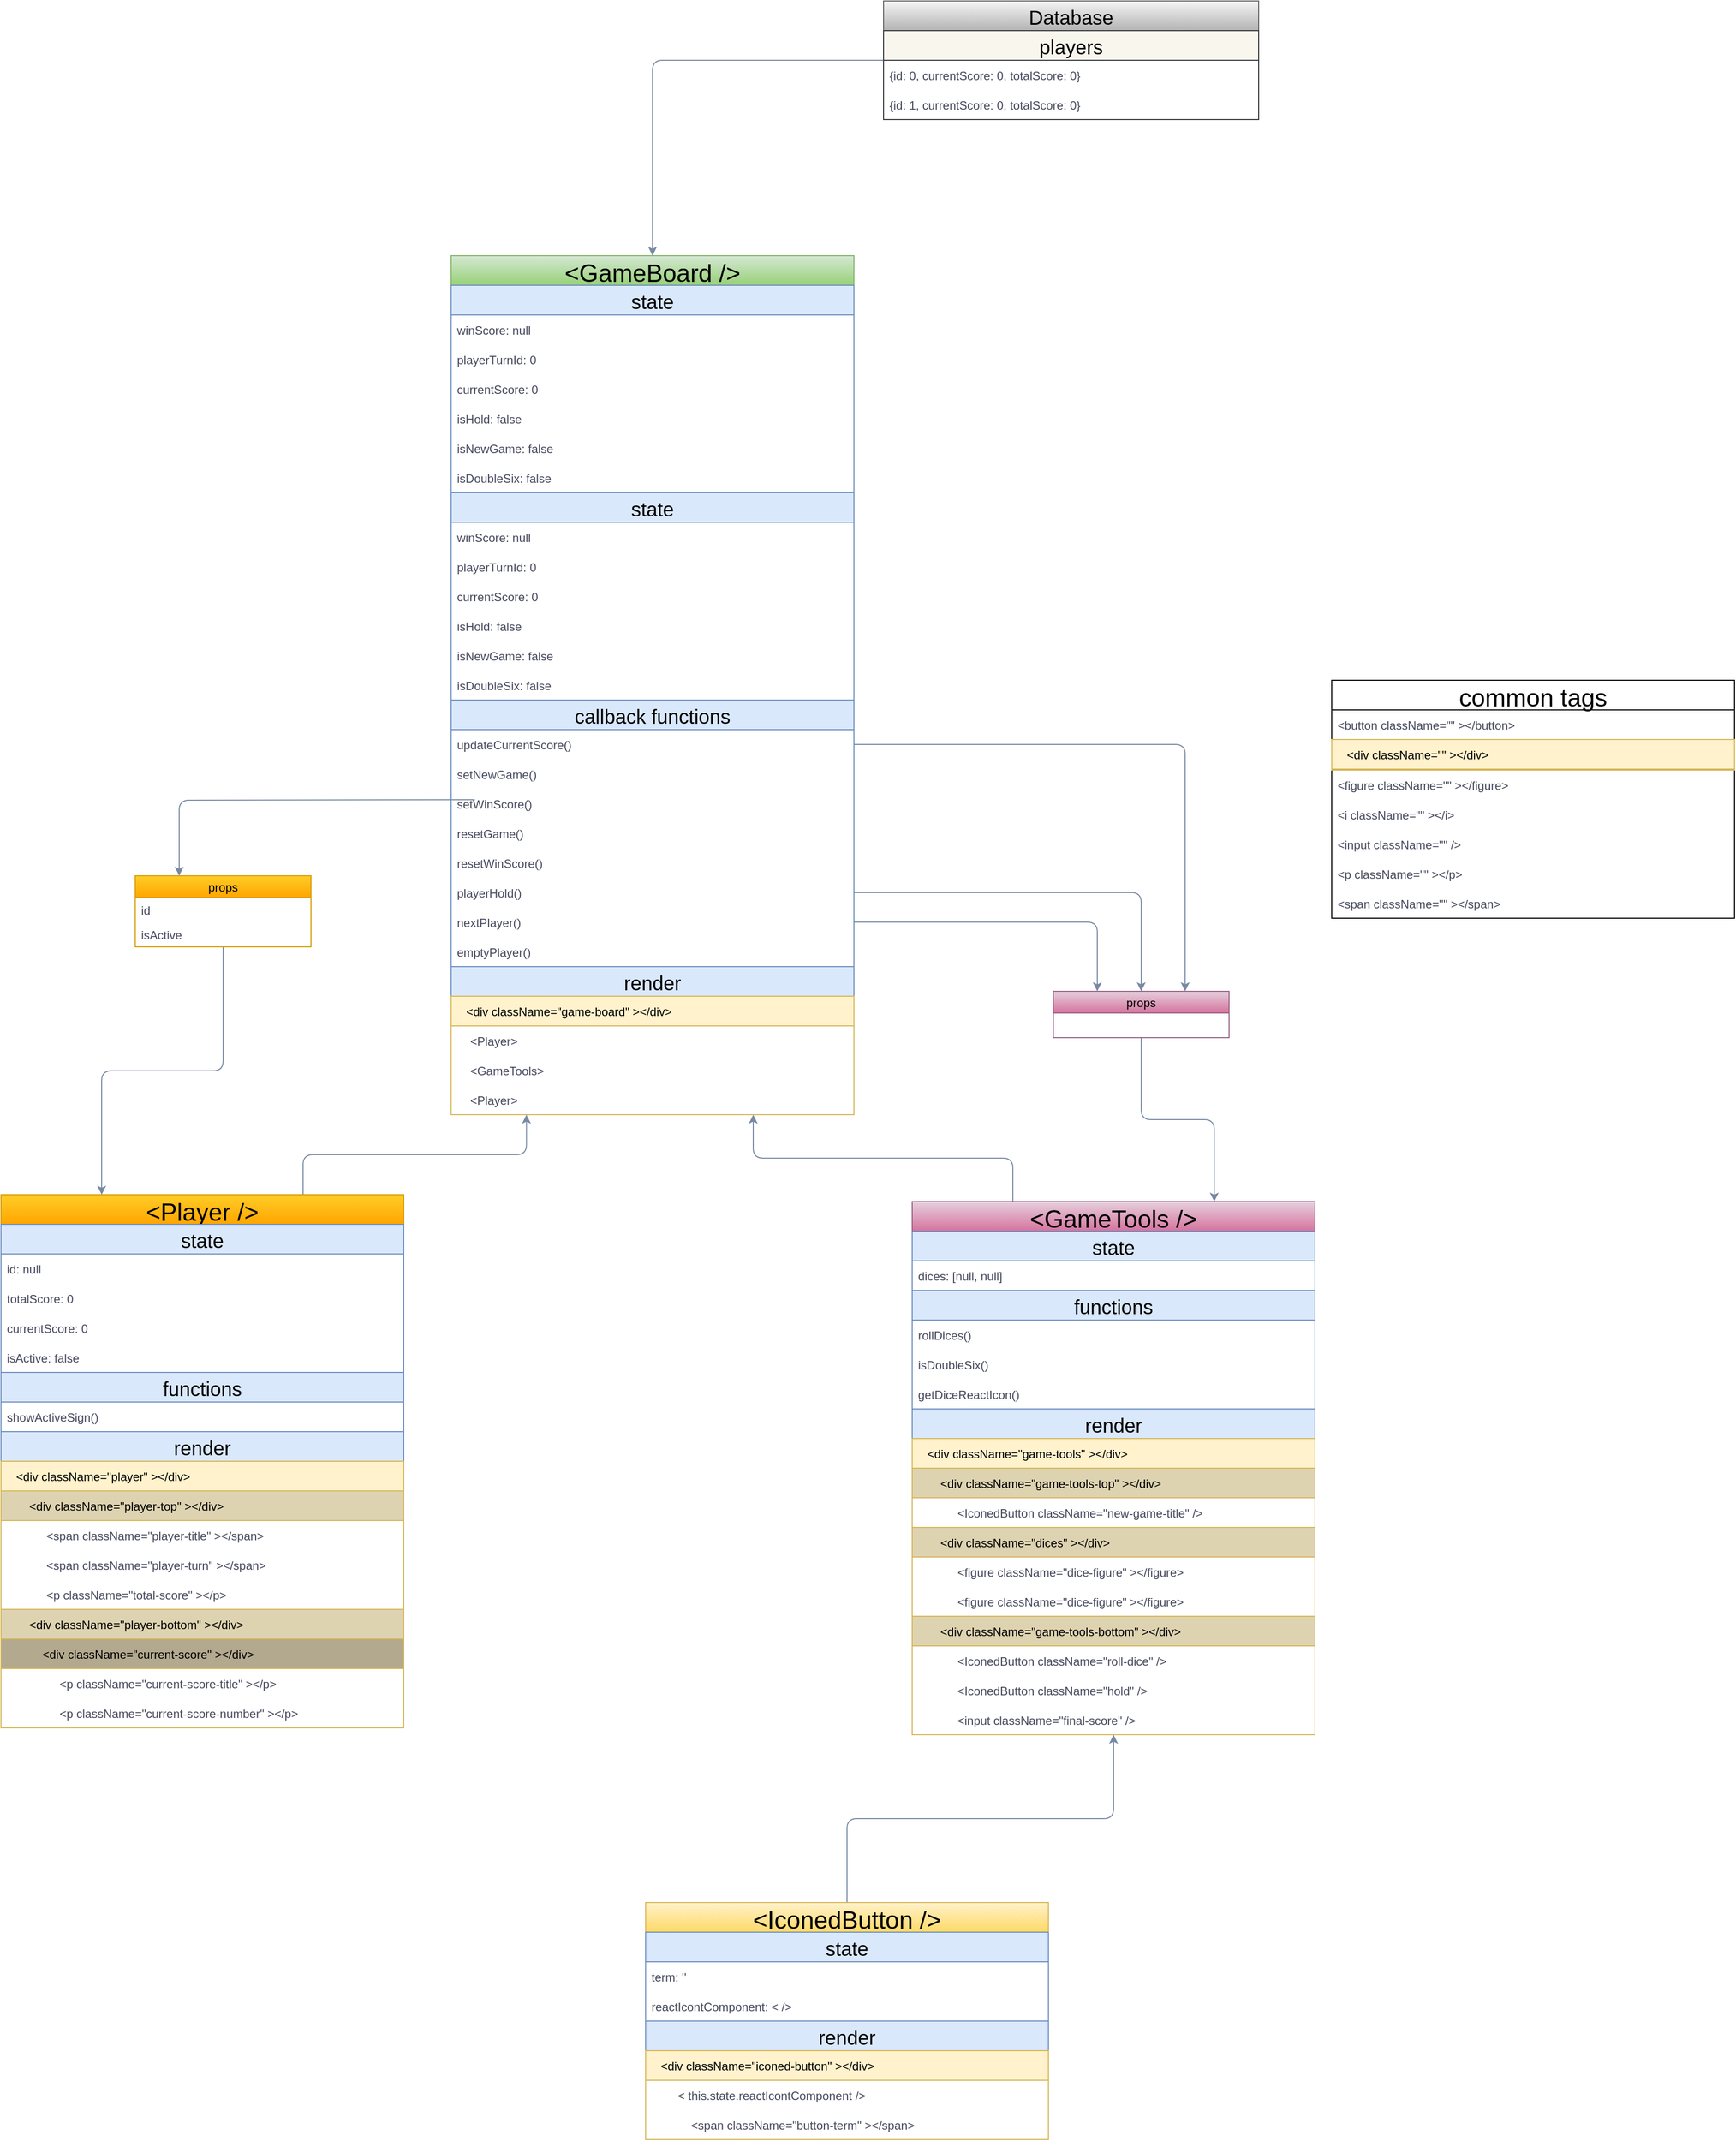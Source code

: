 <mxfile version="16.0.0" type="github">
  <diagram id="LLFjFS0imtfJhxgkr9Xb" name="Page-1">
    <mxGraphModel dx="6355" dy="4673" grid="0" gridSize="10" guides="1" tooltips="1" connect="1" arrows="1" fold="1" page="0" pageScale="1" pageWidth="850" pageHeight="1100" math="0" shadow="0">
      <root>
        <mxCell id="0" />
        <mxCell id="1" parent="0" />
        <mxCell id="cvQm_BtGMacaFVqX-ueh-114" style="edgeStyle=elbowEdgeStyle;rounded=1;sketch=0;orthogonalLoop=1;jettySize=auto;elbow=vertical;html=1;shadow=0;fontSize=12;fontColor=#46495D;strokeColor=#788AA3;exitX=0.25;exitY=0;exitDx=0;exitDy=0;entryX=0.75;entryY=1;entryDx=0;entryDy=0;" parent="1" source="cvQm_BtGMacaFVqX-ueh-360" target="cvQm_BtGMacaFVqX-ueh-310" edge="1">
          <mxGeometry relative="1" as="geometry">
            <mxPoint x="-581.5" y="-734.0" as="sourcePoint" />
            <mxPoint x="-733.5" y="-887" as="targetPoint" />
          </mxGeometry>
        </mxCell>
        <mxCell id="cvQm_BtGMacaFVqX-ueh-125" style="edgeStyle=orthogonalEdgeStyle;rounded=1;sketch=0;orthogonalLoop=1;jettySize=auto;html=1;entryX=0.75;entryY=0;entryDx=0;entryDy=0;shadow=0;fontSize=12;fontColor=#46495D;elbow=vertical;strokeColor=#788AA3;exitX=0.5;exitY=1;exitDx=0;exitDy=0;" parent="1" source="cvQm_BtGMacaFVqX-ueh-249" target="cvQm_BtGMacaFVqX-ueh-360" edge="1">
          <mxGeometry relative="1" as="geometry">
            <mxPoint x="-408.478" y="-835.0" as="sourcePoint" />
            <mxPoint x="-280.5" y="-734.0" as="targetPoint" />
          </mxGeometry>
        </mxCell>
        <mxCell id="cvQm_BtGMacaFVqX-ueh-249" value="props" style="swimlane;fontStyle=0;childLayout=stackLayout;horizontal=1;startSize=22;horizontalStack=0;resizeParent=1;resizeParentMax=0;resizeLast=0;collapsible=1;marginBottom=0;rounded=0;shadow=0;glass=0;sketch=0;strokeColor=#996185;fillColor=#e6d0de;direction=east;gradientColor=#d5739d;" parent="1" vertex="1">
          <mxGeometry x="-510" y="-825" width="178" height="47" as="geometry">
            <mxRectangle x="-370" y="-1080" width="46" height="22" as="alternateBounds" />
          </mxGeometry>
        </mxCell>
        <mxCell id="cvQm_BtGMacaFVqX-ueh-398" style="edgeStyle=orthogonalEdgeStyle;curved=0;rounded=1;sketch=0;orthogonalLoop=1;jettySize=auto;html=1;entryX=0.25;entryY=0;entryDx=0;entryDy=0;fontSize=25;fontColor=#46495D;strokeColor=#788AA3;fillColor=#B2C9AB;" parent="1" source="cvQm_BtGMacaFVqX-ueh-261" target="cvQm_BtGMacaFVqX-ueh-323" edge="1">
          <mxGeometry relative="1" as="geometry" />
        </mxCell>
        <mxCell id="cvQm_BtGMacaFVqX-ueh-261" value="props" style="swimlane;fontStyle=0;childLayout=stackLayout;horizontal=1;startSize=22;horizontalStack=0;resizeParent=1;resizeParentMax=0;resizeLast=0;collapsible=1;marginBottom=0;rounded=0;shadow=0;glass=0;sketch=0;strokeColor=#d79b00;fillColor=#ffcd28;direction=east;gradientColor=#ffa500;" parent="1" vertex="1">
          <mxGeometry x="-1440" y="-942" width="178" height="72" as="geometry">
            <mxRectangle x="-370" y="-1080" width="46" height="22" as="alternateBounds" />
          </mxGeometry>
        </mxCell>
        <mxCell id="cvQm_BtGMacaFVqX-ueh-264" value="id" style="text;strokeColor=none;fillColor=none;align=left;verticalAlign=middle;spacingLeft=4;spacingRight=4;overflow=hidden;points=[[0,0.5],[1,0.5]];portConstraint=eastwest;rotatable=0;rounded=0;shadow=1;glass=1;sketch=1;fontColor=#46495D;" parent="cvQm_BtGMacaFVqX-ueh-261" vertex="1">
          <mxGeometry y="22" width="178" height="25" as="geometry" />
        </mxCell>
        <mxCell id="cvQm_BtGMacaFVqX-ueh-440" value="isActive" style="text;strokeColor=none;fillColor=none;align=left;verticalAlign=middle;spacingLeft=4;spacingRight=4;overflow=hidden;points=[[0,0.5],[1,0.5]];portConstraint=eastwest;rotatable=0;rounded=0;shadow=1;glass=1;sketch=1;fontColor=#46495D;" parent="cvQm_BtGMacaFVqX-ueh-261" vertex="1">
          <mxGeometry y="47" width="178" height="25" as="geometry" />
        </mxCell>
        <mxCell id="cvQm_BtGMacaFVqX-ueh-300" value="&lt;GameBoard /&gt;" style="swimlane;fontStyle=0;childLayout=stackLayout;horizontal=1;startSize=30;horizontalStack=0;resizeParent=1;resizeParentMax=0;resizeLast=0;collapsible=1;marginBottom=0;rounded=0;shadow=0;glass=0;sketch=0;strokeColor=#82b366;fillColor=#d5e8d4;fontSize=25;gradientColor=#97d077;" parent="1" vertex="1">
          <mxGeometry x="-1120" y="-1570" width="408" height="870" as="geometry">
            <mxRectangle x="-1085" y="-1375" width="286" height="30" as="alternateBounds" />
          </mxGeometry>
        </mxCell>
        <mxCell id="cvQm_BtGMacaFVqX-ueh-285" value="state" style="swimlane;fontStyle=0;childLayout=stackLayout;horizontal=1;startSize=30;horizontalStack=0;resizeParent=1;resizeParentMax=0;resizeLast=0;collapsible=1;marginBottom=0;rounded=0;shadow=0;glass=0;sketch=0;strokeColor=#6c8ebf;fillColor=#dae8fc;fontSize=20;" parent="cvQm_BtGMacaFVqX-ueh-300" vertex="1">
          <mxGeometry y="30" width="408" height="210" as="geometry">
            <mxRectangle y="30" width="408" height="30" as="alternateBounds" />
          </mxGeometry>
        </mxCell>
        <mxCell id="cvQm_BtGMacaFVqX-ueh-286" value="winScore: null" style="text;strokeColor=none;fillColor=none;align=left;verticalAlign=middle;spacingLeft=4;spacingRight=4;overflow=hidden;points=[[0,0.5],[1,0.5]];portConstraint=eastwest;rotatable=0;rounded=0;shadow=0;glass=0;sketch=0;fontColor=#46495D;" parent="cvQm_BtGMacaFVqX-ueh-285" vertex="1">
          <mxGeometry y="30" width="408" height="30" as="geometry" />
        </mxCell>
        <mxCell id="cvQm_BtGMacaFVqX-ueh-289" value="playerTurnId: 0" style="text;strokeColor=none;fillColor=none;align=left;verticalAlign=middle;spacingLeft=4;spacingRight=4;overflow=hidden;points=[[0,0.5],[1,0.5]];portConstraint=eastwest;rotatable=0;rounded=0;shadow=0;glass=0;sketch=0;fontColor=#46495D;" parent="cvQm_BtGMacaFVqX-ueh-285" vertex="1">
          <mxGeometry y="60" width="408" height="30" as="geometry" />
        </mxCell>
        <mxCell id="cvQm_BtGMacaFVqX-ueh-441" value="currentScore: 0" style="text;strokeColor=none;fillColor=none;align=left;verticalAlign=middle;spacingLeft=4;spacingRight=4;overflow=hidden;points=[[0,0.5],[1,0.5]];portConstraint=eastwest;rotatable=0;rounded=0;shadow=0;glass=0;sketch=0;fontColor=#46495D;" parent="cvQm_BtGMacaFVqX-ueh-285" vertex="1">
          <mxGeometry y="90" width="408" height="30" as="geometry" />
        </mxCell>
        <mxCell id="60qS3H8WrAcMW_GrnRE3-1" value="isHold: false" style="text;strokeColor=none;fillColor=none;align=left;verticalAlign=middle;spacingLeft=4;spacingRight=4;overflow=hidden;points=[[0,0.5],[1,0.5]];portConstraint=eastwest;rotatable=0;rounded=0;shadow=0;glass=0;sketch=0;fontColor=#46495D;" vertex="1" parent="cvQm_BtGMacaFVqX-ueh-285">
          <mxGeometry y="120" width="408" height="30" as="geometry" />
        </mxCell>
        <mxCell id="60qS3H8WrAcMW_GrnRE3-2" value="isNewGame: false" style="text;strokeColor=none;fillColor=none;align=left;verticalAlign=middle;spacingLeft=4;spacingRight=4;overflow=hidden;points=[[0,0.5],[1,0.5]];portConstraint=eastwest;rotatable=0;rounded=0;shadow=0;glass=0;sketch=0;fontColor=#46495D;" vertex="1" parent="cvQm_BtGMacaFVqX-ueh-285">
          <mxGeometry y="150" width="408" height="30" as="geometry" />
        </mxCell>
        <mxCell id="60qS3H8WrAcMW_GrnRE3-3" value="isDoubleSix: false" style="text;strokeColor=none;fillColor=none;align=left;verticalAlign=middle;spacingLeft=4;spacingRight=4;overflow=hidden;points=[[0,0.5],[1,0.5]];portConstraint=eastwest;rotatable=0;rounded=0;shadow=0;glass=0;sketch=0;fontColor=#46495D;" vertex="1" parent="cvQm_BtGMacaFVqX-ueh-285">
          <mxGeometry y="180" width="408" height="30" as="geometry" />
        </mxCell>
        <mxCell id="60qS3H8WrAcMW_GrnRE3-33" value="state" style="swimlane;fontStyle=0;childLayout=stackLayout;horizontal=1;startSize=30;horizontalStack=0;resizeParent=1;resizeParentMax=0;resizeLast=0;collapsible=1;marginBottom=0;rounded=0;shadow=0;glass=0;sketch=0;strokeColor=#6c8ebf;fillColor=#dae8fc;fontSize=20;" vertex="1" parent="cvQm_BtGMacaFVqX-ueh-300">
          <mxGeometry y="240" width="408" height="210" as="geometry">
            <mxRectangle y="30" width="408" height="30" as="alternateBounds" />
          </mxGeometry>
        </mxCell>
        <mxCell id="60qS3H8WrAcMW_GrnRE3-34" value="winScore: null" style="text;strokeColor=none;fillColor=none;align=left;verticalAlign=middle;spacingLeft=4;spacingRight=4;overflow=hidden;points=[[0,0.5],[1,0.5]];portConstraint=eastwest;rotatable=0;rounded=0;shadow=0;glass=0;sketch=0;fontColor=#46495D;" vertex="1" parent="60qS3H8WrAcMW_GrnRE3-33">
          <mxGeometry y="30" width="408" height="30" as="geometry" />
        </mxCell>
        <mxCell id="60qS3H8WrAcMW_GrnRE3-35" value="playerTurnId: 0" style="text;strokeColor=none;fillColor=none;align=left;verticalAlign=middle;spacingLeft=4;spacingRight=4;overflow=hidden;points=[[0,0.5],[1,0.5]];portConstraint=eastwest;rotatable=0;rounded=0;shadow=0;glass=0;sketch=0;fontColor=#46495D;" vertex="1" parent="60qS3H8WrAcMW_GrnRE3-33">
          <mxGeometry y="60" width="408" height="30" as="geometry" />
        </mxCell>
        <mxCell id="60qS3H8WrAcMW_GrnRE3-36" value="currentScore: 0" style="text;strokeColor=none;fillColor=none;align=left;verticalAlign=middle;spacingLeft=4;spacingRight=4;overflow=hidden;points=[[0,0.5],[1,0.5]];portConstraint=eastwest;rotatable=0;rounded=0;shadow=0;glass=0;sketch=0;fontColor=#46495D;" vertex="1" parent="60qS3H8WrAcMW_GrnRE3-33">
          <mxGeometry y="90" width="408" height="30" as="geometry" />
        </mxCell>
        <mxCell id="60qS3H8WrAcMW_GrnRE3-37" value="isHold: false" style="text;strokeColor=none;fillColor=none;align=left;verticalAlign=middle;spacingLeft=4;spacingRight=4;overflow=hidden;points=[[0,0.5],[1,0.5]];portConstraint=eastwest;rotatable=0;rounded=0;shadow=0;glass=0;sketch=0;fontColor=#46495D;" vertex="1" parent="60qS3H8WrAcMW_GrnRE3-33">
          <mxGeometry y="120" width="408" height="30" as="geometry" />
        </mxCell>
        <mxCell id="60qS3H8WrAcMW_GrnRE3-38" value="isNewGame: false" style="text;strokeColor=none;fillColor=none;align=left;verticalAlign=middle;spacingLeft=4;spacingRight=4;overflow=hidden;points=[[0,0.5],[1,0.5]];portConstraint=eastwest;rotatable=0;rounded=0;shadow=0;glass=0;sketch=0;fontColor=#46495D;" vertex="1" parent="60qS3H8WrAcMW_GrnRE3-33">
          <mxGeometry y="150" width="408" height="30" as="geometry" />
        </mxCell>
        <mxCell id="60qS3H8WrAcMW_GrnRE3-39" value="isDoubleSix: false" style="text;strokeColor=none;fillColor=none;align=left;verticalAlign=middle;spacingLeft=4;spacingRight=4;overflow=hidden;points=[[0,0.5],[1,0.5]];portConstraint=eastwest;rotatable=0;rounded=0;shadow=0;glass=0;sketch=0;fontColor=#46495D;" vertex="1" parent="60qS3H8WrAcMW_GrnRE3-33">
          <mxGeometry y="180" width="408" height="30" as="geometry" />
        </mxCell>
        <mxCell id="cvQm_BtGMacaFVqX-ueh-305" value="callback functions" style="swimlane;fontStyle=0;childLayout=stackLayout;horizontal=1;startSize=30;horizontalStack=0;resizeParent=1;resizeParentMax=0;resizeLast=0;collapsible=1;marginBottom=0;rounded=0;shadow=0;glass=0;sketch=0;strokeColor=#6c8ebf;fillColor=#dae8fc;fontSize=20;" parent="cvQm_BtGMacaFVqX-ueh-300" vertex="1">
          <mxGeometry y="450" width="408" height="270" as="geometry">
            <mxRectangle y="180" width="408" height="30" as="alternateBounds" />
          </mxGeometry>
        </mxCell>
        <mxCell id="cvQm_BtGMacaFVqX-ueh-307" value="updateCurrentScore()" style="text;strokeColor=none;fillColor=none;align=left;verticalAlign=middle;spacingLeft=4;spacingRight=4;overflow=hidden;points=[[0,0.5],[1,0.5]];portConstraint=eastwest;rotatable=0;rounded=0;shadow=0;glass=0;sketch=0;fontColor=#46495D;" parent="cvQm_BtGMacaFVqX-ueh-305" vertex="1">
          <mxGeometry y="30" width="408" height="30" as="geometry" />
        </mxCell>
        <mxCell id="60qS3H8WrAcMW_GrnRE3-28" value="setNewGame()" style="text;strokeColor=none;fillColor=none;align=left;verticalAlign=middle;spacingLeft=4;spacingRight=4;overflow=hidden;points=[[0,0.5],[1,0.5]];portConstraint=eastwest;rotatable=0;rounded=0;shadow=0;glass=0;sketch=0;fontColor=#46495D;" vertex="1" parent="cvQm_BtGMacaFVqX-ueh-305">
          <mxGeometry y="60" width="408" height="30" as="geometry" />
        </mxCell>
        <mxCell id="60qS3H8WrAcMW_GrnRE3-6" value="setWinScore()" style="text;strokeColor=none;fillColor=none;align=left;verticalAlign=middle;spacingLeft=4;spacingRight=4;overflow=hidden;points=[[0,0.5],[1,0.5]];portConstraint=eastwest;rotatable=0;rounded=0;shadow=0;glass=0;sketch=0;fontColor=#46495D;" vertex="1" parent="cvQm_BtGMacaFVqX-ueh-305">
          <mxGeometry y="90" width="408" height="30" as="geometry" />
        </mxCell>
        <mxCell id="60qS3H8WrAcMW_GrnRE3-29" value="resetGame()" style="text;strokeColor=none;fillColor=none;align=left;verticalAlign=middle;spacingLeft=4;spacingRight=4;overflow=hidden;points=[[0,0.5],[1,0.5]];portConstraint=eastwest;rotatable=0;rounded=0;shadow=0;glass=0;sketch=0;fontColor=#46495D;" vertex="1" parent="cvQm_BtGMacaFVqX-ueh-305">
          <mxGeometry y="120" width="408" height="30" as="geometry" />
        </mxCell>
        <mxCell id="60qS3H8WrAcMW_GrnRE3-27" value="resetWinScore()" style="text;strokeColor=none;fillColor=none;align=left;verticalAlign=middle;spacingLeft=4;spacingRight=4;overflow=hidden;points=[[0,0.5],[1,0.5]];portConstraint=eastwest;rotatable=0;rounded=0;shadow=0;glass=0;sketch=0;fontColor=#46495D;" vertex="1" parent="cvQm_BtGMacaFVqX-ueh-305">
          <mxGeometry y="150" width="408" height="30" as="geometry" />
        </mxCell>
        <mxCell id="cvQm_BtGMacaFVqX-ueh-308" value="playerHold()" style="text;strokeColor=none;fillColor=none;align=left;verticalAlign=middle;spacingLeft=4;spacingRight=4;overflow=hidden;points=[[0,0.5],[1,0.5]];portConstraint=eastwest;rotatable=0;rounded=0;shadow=0;glass=0;sketch=0;fontColor=#46495D;" parent="cvQm_BtGMacaFVqX-ueh-305" vertex="1">
          <mxGeometry y="180" width="408" height="30" as="geometry" />
        </mxCell>
        <mxCell id="cvQm_BtGMacaFVqX-ueh-309" value="nextPlayer()" style="text;strokeColor=none;fillColor=none;align=left;verticalAlign=middle;spacingLeft=4;spacingRight=4;overflow=hidden;points=[[0,0.5],[1,0.5]];portConstraint=eastwest;rotatable=0;rounded=0;shadow=0;glass=0;sketch=0;fontColor=#46495D;" parent="cvQm_BtGMacaFVqX-ueh-305" vertex="1">
          <mxGeometry y="210" width="408" height="30" as="geometry" />
        </mxCell>
        <mxCell id="60qS3H8WrAcMW_GrnRE3-5" value="emptyPlayer()" style="text;strokeColor=none;fillColor=none;align=left;verticalAlign=middle;spacingLeft=4;spacingRight=4;overflow=hidden;points=[[0,0.5],[1,0.5]];portConstraint=eastwest;rotatable=0;rounded=0;shadow=0;glass=0;sketch=0;fontColor=#46495D;" vertex="1" parent="cvQm_BtGMacaFVqX-ueh-305">
          <mxGeometry y="240" width="408" height="30" as="geometry" />
        </mxCell>
        <mxCell id="cvQm_BtGMacaFVqX-ueh-315" value="render" style="swimlane;fontStyle=0;childLayout=stackLayout;horizontal=1;startSize=30;horizontalStack=0;resizeParent=1;resizeParentMax=0;resizeLast=0;collapsible=1;marginBottom=0;rounded=0;shadow=0;glass=0;sketch=0;strokeColor=#6c8ebf;fillColor=#dae8fc;fontSize=20;" parent="cvQm_BtGMacaFVqX-ueh-300" vertex="1">
          <mxGeometry y="720" width="408" height="150" as="geometry">
            <mxRectangle y="330" width="408" height="30" as="alternateBounds" />
          </mxGeometry>
        </mxCell>
        <mxCell id="cvQm_BtGMacaFVqX-ueh-310" value="    &lt;div className=&quot;game-board&quot; &gt;&lt;/div&gt;" style="swimlane;fontStyle=0;childLayout=stackLayout;horizontal=1;startSize=30;horizontalStack=0;resizeParent=1;resizeParentMax=0;resizeLast=0;collapsible=1;marginBottom=0;rounded=0;shadow=0;glass=0;sketch=0;strokeColor=#d6b656;fillColor=#fff2cc;fontSize=12;align=left;" parent="cvQm_BtGMacaFVqX-ueh-315" vertex="1">
          <mxGeometry y="30" width="408" height="120" as="geometry">
            <mxRectangle y="30" width="408" height="30" as="alternateBounds" />
          </mxGeometry>
        </mxCell>
        <mxCell id="cvQm_BtGMacaFVqX-ueh-316" value="    &lt;Player&gt;" style="text;strokeColor=none;fillColor=none;align=left;verticalAlign=middle;spacingLeft=4;spacingRight=4;overflow=hidden;points=[[0,0.5],[1,0.5]];portConstraint=eastwest;rotatable=0;rounded=0;shadow=0;glass=0;sketch=0;fontColor=#46495D;" parent="cvQm_BtGMacaFVqX-ueh-310" vertex="1">
          <mxGeometry y="30" width="408" height="30" as="geometry" />
        </mxCell>
        <mxCell id="cvQm_BtGMacaFVqX-ueh-318" value="    &lt;GameTools&gt;" style="text;strokeColor=none;fillColor=none;align=left;verticalAlign=middle;spacingLeft=4;spacingRight=4;overflow=hidden;points=[[0,0.5],[1,0.5]];portConstraint=eastwest;rotatable=0;rounded=0;shadow=0;glass=0;sketch=0;fontColor=#46495D;" parent="cvQm_BtGMacaFVqX-ueh-310" vertex="1">
          <mxGeometry y="60" width="408" height="30" as="geometry" />
        </mxCell>
        <mxCell id="cvQm_BtGMacaFVqX-ueh-317" value="    &lt;Player&gt;" style="text;strokeColor=none;fillColor=none;align=left;verticalAlign=middle;spacingLeft=4;spacingRight=4;overflow=hidden;points=[[0,0.5],[1,0.5]];portConstraint=eastwest;rotatable=0;rounded=0;shadow=0;glass=0;sketch=0;fontColor=#46495D;" parent="cvQm_BtGMacaFVqX-ueh-310" vertex="1">
          <mxGeometry y="90" width="408" height="30" as="geometry" />
        </mxCell>
        <mxCell id="OwH4-JGmfIAbbOQmst5k-65" style="edgeStyle=orthogonalEdgeStyle;rounded=1;orthogonalLoop=1;jettySize=auto;html=1;entryX=0.187;entryY=1.002;entryDx=0;entryDy=0;entryPerimeter=0;exitX=0.75;exitY=0;exitDx=0;exitDy=0;endArrow=classic;endFill=1;fillColor=#f5f5f5;strokeColor=#788AA3;sketch=0;" parent="1" source="cvQm_BtGMacaFVqX-ueh-323" target="cvQm_BtGMacaFVqX-ueh-317" edge="1">
          <mxGeometry relative="1" as="geometry" />
        </mxCell>
        <mxCell id="cvQm_BtGMacaFVqX-ueh-323" value="&lt;Player /&gt;" style="swimlane;fontStyle=0;childLayout=stackLayout;horizontal=1;startSize=30;horizontalStack=0;resizeParent=1;resizeParentMax=0;resizeLast=0;collapsible=1;marginBottom=0;rounded=0;shadow=0;glass=0;sketch=0;strokeColor=#d79b00;fillColor=#ffcd28;fontSize=25;gradientColor=#ffa500;" parent="1" vertex="1">
          <mxGeometry x="-1576" y="-619" width="408" height="540" as="geometry">
            <mxRectangle x="-1440" y="-745" width="286" height="30" as="alternateBounds" />
          </mxGeometry>
        </mxCell>
        <mxCell id="cvQm_BtGMacaFVqX-ueh-324" value="state" style="swimlane;fontStyle=0;childLayout=stackLayout;horizontal=1;startSize=30;horizontalStack=0;resizeParent=1;resizeParentMax=0;resizeLast=0;collapsible=1;marginBottom=0;rounded=0;shadow=0;glass=0;sketch=0;strokeColor=#6c8ebf;fillColor=#dae8fc;fontSize=20;" parent="cvQm_BtGMacaFVqX-ueh-323" vertex="1">
          <mxGeometry y="30" width="408" height="150" as="geometry">
            <mxRectangle y="30" width="408" height="30" as="alternateBounds" />
          </mxGeometry>
        </mxCell>
        <mxCell id="cvQm_BtGMacaFVqX-ueh-399" value="id: null" style="text;strokeColor=none;fillColor=none;align=left;verticalAlign=middle;spacingLeft=4;spacingRight=4;overflow=hidden;points=[[0,0.5],[1,0.5]];portConstraint=eastwest;rotatable=0;rounded=0;shadow=0;glass=0;sketch=0;fontColor=#46495D;" parent="cvQm_BtGMacaFVqX-ueh-324" vertex="1">
          <mxGeometry y="30" width="408" height="30" as="geometry" />
        </mxCell>
        <mxCell id="cvQm_BtGMacaFVqX-ueh-326" value="totalScore: 0" style="text;strokeColor=none;fillColor=none;align=left;verticalAlign=middle;spacingLeft=4;spacingRight=4;overflow=hidden;points=[[0,0.5],[1,0.5]];portConstraint=eastwest;rotatable=0;rounded=0;shadow=0;glass=0;sketch=0;fontColor=#46495D;" parent="cvQm_BtGMacaFVqX-ueh-324" vertex="1">
          <mxGeometry y="60" width="408" height="30" as="geometry" />
        </mxCell>
        <mxCell id="cvQm_BtGMacaFVqX-ueh-327" value="currentScore: 0" style="text;strokeColor=none;fillColor=none;align=left;verticalAlign=middle;spacingLeft=4;spacingRight=4;overflow=hidden;points=[[0,0.5],[1,0.5]];portConstraint=eastwest;rotatable=0;rounded=0;shadow=0;glass=0;sketch=0;fontColor=#46495D;" parent="cvQm_BtGMacaFVqX-ueh-324" vertex="1">
          <mxGeometry y="90" width="408" height="30" as="geometry" />
        </mxCell>
        <mxCell id="OwH4-JGmfIAbbOQmst5k-2" value="isActive: false" style="text;strokeColor=none;fillColor=none;align=left;verticalAlign=middle;spacingLeft=4;spacingRight=4;overflow=hidden;points=[[0,0.5],[1,0.5]];portConstraint=eastwest;rotatable=0;rounded=0;shadow=0;glass=0;sketch=0;fontColor=#46495D;" parent="cvQm_BtGMacaFVqX-ueh-324" vertex="1">
          <mxGeometry y="120" width="408" height="30" as="geometry" />
        </mxCell>
        <mxCell id="cvQm_BtGMacaFVqX-ueh-400" value="functions" style="swimlane;fontStyle=0;childLayout=stackLayout;horizontal=1;startSize=30;horizontalStack=0;resizeParent=1;resizeParentMax=0;resizeLast=0;collapsible=1;marginBottom=0;rounded=0;shadow=0;glass=0;sketch=0;strokeColor=#6c8ebf;fillColor=#dae8fc;fontSize=20;" parent="cvQm_BtGMacaFVqX-ueh-323" vertex="1">
          <mxGeometry y="180" width="408" height="60" as="geometry">
            <mxRectangle y="150" width="408" height="30" as="alternateBounds" />
          </mxGeometry>
        </mxCell>
        <mxCell id="cvQm_BtGMacaFVqX-ueh-401" value="showActiveSign()" style="text;strokeColor=none;fillColor=none;align=left;verticalAlign=middle;spacingLeft=4;spacingRight=4;overflow=hidden;points=[[0,0.5],[1,0.5]];portConstraint=eastwest;rotatable=0;rounded=0;shadow=0;glass=0;sketch=0;fontColor=#46495D;" parent="cvQm_BtGMacaFVqX-ueh-400" vertex="1">
          <mxGeometry y="30" width="408" height="30" as="geometry" />
        </mxCell>
        <mxCell id="cvQm_BtGMacaFVqX-ueh-333" value="render" style="swimlane;fontStyle=0;childLayout=stackLayout;horizontal=1;startSize=30;horizontalStack=0;resizeParent=1;resizeParentMax=0;resizeLast=0;collapsible=1;marginBottom=0;rounded=0;shadow=0;glass=0;sketch=0;strokeColor=#6c8ebf;fillColor=#dae8fc;fontSize=20;" parent="cvQm_BtGMacaFVqX-ueh-323" vertex="1">
          <mxGeometry y="240" width="408" height="300" as="geometry">
            <mxRectangle y="210" width="408" height="30" as="alternateBounds" />
          </mxGeometry>
        </mxCell>
        <mxCell id="cvQm_BtGMacaFVqX-ueh-334" value="    &lt;div className=&quot;player&quot; &gt;&lt;/div&gt;" style="swimlane;fontStyle=0;childLayout=stackLayout;horizontal=1;startSize=30;horizontalStack=0;resizeParent=1;resizeParentMax=0;resizeLast=0;collapsible=1;marginBottom=0;rounded=0;shadow=0;glass=0;sketch=0;strokeColor=#d6b656;fillColor=#fff2cc;fontSize=12;align=left;" parent="cvQm_BtGMacaFVqX-ueh-333" vertex="1">
          <mxGeometry y="30" width="408" height="270" as="geometry">
            <mxRectangle y="30" width="408" height="30" as="alternateBounds" />
          </mxGeometry>
        </mxCell>
        <mxCell id="cvQm_BtGMacaFVqX-ueh-344" value="        &lt;div className=&quot;player-top&quot; &gt;&lt;/div&gt;" style="swimlane;fontStyle=0;childLayout=stackLayout;horizontal=1;startSize=30;horizontalStack=0;resizeParent=1;resizeParentMax=0;resizeLast=0;collapsible=1;marginBottom=0;rounded=0;shadow=0;glass=0;sketch=0;strokeColor=#d6b656;fillColor=#DED3B1;fontSize=12;align=left;" parent="cvQm_BtGMacaFVqX-ueh-334" vertex="1">
          <mxGeometry y="30" width="408" height="120" as="geometry">
            <mxRectangle y="30" width="408" height="30" as="alternateBounds" />
          </mxGeometry>
        </mxCell>
        <mxCell id="cvQm_BtGMacaFVqX-ueh-345" value="            &lt;span className=&quot;player-title&quot; &gt;&lt;/span&gt;" style="text;strokeColor=none;fillColor=none;align=left;verticalAlign=middle;spacingLeft=4;spacingRight=4;overflow=hidden;points=[[0,0.5],[1,0.5]];portConstraint=eastwest;rotatable=0;rounded=0;shadow=0;glass=0;sketch=0;fontColor=#46495D;" parent="cvQm_BtGMacaFVqX-ueh-344" vertex="1">
          <mxGeometry y="30" width="408" height="30" as="geometry" />
        </mxCell>
        <mxCell id="cvQm_BtGMacaFVqX-ueh-346" value="            &lt;span className=&quot;player-turn&quot; &gt;&lt;/span&gt;" style="text;strokeColor=none;fillColor=none;align=left;verticalAlign=middle;spacingLeft=4;spacingRight=4;overflow=hidden;points=[[0,0.5],[1,0.5]];portConstraint=eastwest;rotatable=0;rounded=0;shadow=0;glass=0;sketch=0;fontColor=#46495D;" parent="cvQm_BtGMacaFVqX-ueh-344" vertex="1">
          <mxGeometry y="60" width="408" height="30" as="geometry" />
        </mxCell>
        <mxCell id="cvQm_BtGMacaFVqX-ueh-347" value="            &lt;p className=&quot;total-score&quot; &gt;&lt;/p&gt;" style="text;strokeColor=none;fillColor=none;align=left;verticalAlign=middle;spacingLeft=4;spacingRight=4;overflow=hidden;points=[[0,0.5],[1,0.5]];portConstraint=eastwest;rotatable=0;rounded=0;shadow=0;glass=0;sketch=0;fontColor=#46495D;" parent="cvQm_BtGMacaFVqX-ueh-344" vertex="1">
          <mxGeometry y="90" width="408" height="30" as="geometry" />
        </mxCell>
        <mxCell id="cvQm_BtGMacaFVqX-ueh-352" value="        &lt;div className=&quot;player-bottom&quot; &gt;&lt;/div&gt;" style="swimlane;fontStyle=0;childLayout=stackLayout;horizontal=1;startSize=30;horizontalStack=0;resizeParent=1;resizeParentMax=0;resizeLast=0;collapsible=1;marginBottom=0;rounded=0;shadow=0;glass=0;sketch=0;strokeColor=#d6b656;fillColor=#DED3B1;fontSize=12;align=left;" parent="cvQm_BtGMacaFVqX-ueh-334" vertex="1">
          <mxGeometry y="150" width="408" height="120" as="geometry">
            <mxRectangle y="30" width="408" height="30" as="alternateBounds" />
          </mxGeometry>
        </mxCell>
        <mxCell id="cvQm_BtGMacaFVqX-ueh-356" value="            &lt;div className=&quot;current-score&quot; &gt;&lt;/div&gt;" style="swimlane;fontStyle=0;childLayout=stackLayout;horizontal=1;startSize=30;horizontalStack=0;resizeParent=1;resizeParentMax=0;resizeLast=0;collapsible=1;marginBottom=0;rounded=0;shadow=0;glass=0;sketch=0;strokeColor=#d6b656;fillColor=#B3A98E;fontSize=12;align=left;" parent="cvQm_BtGMacaFVqX-ueh-352" vertex="1">
          <mxGeometry y="30" width="408" height="90" as="geometry">
            <mxRectangle y="30" width="408" height="30" as="alternateBounds" />
          </mxGeometry>
        </mxCell>
        <mxCell id="cvQm_BtGMacaFVqX-ueh-357" value="                &lt;p className=&quot;current-score-title&quot; &gt;&lt;/p&gt;" style="text;strokeColor=none;fillColor=none;align=left;verticalAlign=middle;spacingLeft=4;spacingRight=4;overflow=hidden;points=[[0,0.5],[1,0.5]];portConstraint=eastwest;rotatable=0;rounded=0;shadow=0;glass=0;sketch=0;fontColor=#46495D;" parent="cvQm_BtGMacaFVqX-ueh-356" vertex="1">
          <mxGeometry y="30" width="408" height="30" as="geometry" />
        </mxCell>
        <mxCell id="cvQm_BtGMacaFVqX-ueh-358" value="                &lt;p className=&quot;current-score-number&quot; &gt;&lt;/p&gt;" style="text;strokeColor=none;fillColor=none;align=left;verticalAlign=middle;spacingLeft=4;spacingRight=4;overflow=hidden;points=[[0,0.5],[1,0.5]];portConstraint=eastwest;rotatable=0;rounded=0;shadow=0;glass=0;sketch=0;fontColor=#46495D;" parent="cvQm_BtGMacaFVqX-ueh-356" vertex="1">
          <mxGeometry y="60" width="408" height="30" as="geometry" />
        </mxCell>
        <mxCell id="cvQm_BtGMacaFVqX-ueh-360" value="&lt;GameTools /&gt;" style="swimlane;fontStyle=0;childLayout=stackLayout;horizontal=1;startSize=30;horizontalStack=0;resizeParent=1;resizeParentMax=0;resizeLast=0;collapsible=1;marginBottom=0;rounded=0;shadow=0;glass=0;sketch=0;strokeColor=#996185;fillColor=#e6d0de;fontSize=25;gradientColor=#d5739d;" parent="1" vertex="1">
          <mxGeometry x="-653" y="-612" width="408" height="540" as="geometry">
            <mxRectangle x="-1085" y="-1375" width="286" height="30" as="alternateBounds" />
          </mxGeometry>
        </mxCell>
        <mxCell id="cvQm_BtGMacaFVqX-ueh-361" value="state" style="swimlane;fontStyle=0;childLayout=stackLayout;horizontal=1;startSize=30;horizontalStack=0;resizeParent=1;resizeParentMax=0;resizeLast=0;collapsible=1;marginBottom=0;rounded=0;shadow=0;glass=0;sketch=0;strokeColor=#6c8ebf;fillColor=#dae8fc;fontSize=20;" parent="cvQm_BtGMacaFVqX-ueh-360" vertex="1">
          <mxGeometry y="30" width="408" height="60" as="geometry">
            <mxRectangle y="30" width="408" height="30" as="alternateBounds" />
          </mxGeometry>
        </mxCell>
        <mxCell id="cvQm_BtGMacaFVqX-ueh-362" value="dices: [null, null]" style="text;strokeColor=none;fillColor=none;align=left;verticalAlign=middle;spacingLeft=4;spacingRight=4;overflow=hidden;points=[[0,0.5],[1,0.5]];portConstraint=eastwest;rotatable=0;rounded=0;shadow=0;glass=0;sketch=0;fontColor=#46495D;" parent="cvQm_BtGMacaFVqX-ueh-361" vertex="1">
          <mxGeometry y="30" width="408" height="30" as="geometry" />
        </mxCell>
        <mxCell id="cvQm_BtGMacaFVqX-ueh-365" value="functions" style="swimlane;fontStyle=0;childLayout=stackLayout;horizontal=1;startSize=30;horizontalStack=0;resizeParent=1;resizeParentMax=0;resizeLast=0;collapsible=1;marginBottom=0;rounded=0;shadow=0;glass=0;sketch=0;strokeColor=#6c8ebf;fillColor=#dae8fc;fontSize=20;" parent="cvQm_BtGMacaFVqX-ueh-360" vertex="1">
          <mxGeometry y="90" width="408" height="120" as="geometry">
            <mxRectangle y="180" width="408" height="30" as="alternateBounds" />
          </mxGeometry>
        </mxCell>
        <mxCell id="cvQm_BtGMacaFVqX-ueh-366" value="rollDices()" style="text;strokeColor=none;fillColor=none;align=left;verticalAlign=middle;spacingLeft=4;spacingRight=4;overflow=hidden;points=[[0,0.5],[1,0.5]];portConstraint=eastwest;rotatable=0;rounded=0;shadow=0;glass=0;sketch=0;fontColor=#46495D;" parent="cvQm_BtGMacaFVqX-ueh-365" vertex="1">
          <mxGeometry y="30" width="408" height="30" as="geometry" />
        </mxCell>
        <mxCell id="60qS3H8WrAcMW_GrnRE3-31" value="isDoubleSix()" style="text;strokeColor=none;fillColor=none;align=left;verticalAlign=middle;spacingLeft=4;spacingRight=4;overflow=hidden;points=[[0,0.5],[1,0.5]];portConstraint=eastwest;rotatable=0;rounded=0;shadow=0;glass=0;sketch=0;fontColor=#46495D;" vertex="1" parent="cvQm_BtGMacaFVqX-ueh-365">
          <mxGeometry y="60" width="408" height="30" as="geometry" />
        </mxCell>
        <mxCell id="60qS3H8WrAcMW_GrnRE3-30" value="getDiceReactIcon()" style="text;strokeColor=none;fillColor=none;align=left;verticalAlign=middle;spacingLeft=4;spacingRight=4;overflow=hidden;points=[[0,0.5],[1,0.5]];portConstraint=eastwest;rotatable=0;rounded=0;shadow=0;glass=0;sketch=0;fontColor=#46495D;" vertex="1" parent="cvQm_BtGMacaFVqX-ueh-365">
          <mxGeometry y="90" width="408" height="30" as="geometry" />
        </mxCell>
        <mxCell id="cvQm_BtGMacaFVqX-ueh-370" value="render" style="swimlane;fontStyle=0;childLayout=stackLayout;horizontal=1;startSize=30;horizontalStack=0;resizeParent=1;resizeParentMax=0;resizeLast=0;collapsible=1;marginBottom=0;rounded=0;shadow=0;glass=0;sketch=0;strokeColor=#6c8ebf;fillColor=#dae8fc;fontSize=20;" parent="cvQm_BtGMacaFVqX-ueh-360" vertex="1">
          <mxGeometry y="210" width="408" height="330" as="geometry">
            <mxRectangle y="330" width="408" height="30" as="alternateBounds" />
          </mxGeometry>
        </mxCell>
        <mxCell id="cvQm_BtGMacaFVqX-ueh-371" value="    &lt;div className=&quot;game-tools&quot; &gt;&lt;/div&gt;" style="swimlane;fontStyle=0;childLayout=stackLayout;horizontal=1;startSize=30;horizontalStack=0;resizeParent=1;resizeParentMax=0;resizeLast=0;collapsible=1;marginBottom=0;rounded=0;shadow=0;glass=0;sketch=0;strokeColor=#d6b656;fillColor=#fff2cc;fontSize=12;align=left;" parent="cvQm_BtGMacaFVqX-ueh-370" vertex="1">
          <mxGeometry y="30" width="408" height="300" as="geometry">
            <mxRectangle y="30" width="408" height="30" as="alternateBounds" />
          </mxGeometry>
        </mxCell>
        <mxCell id="cvQm_BtGMacaFVqX-ueh-389" value="        &lt;div className=&quot;game-tools-top&quot; &gt;&lt;/div&gt;" style="swimlane;fontStyle=0;childLayout=stackLayout;horizontal=1;startSize=30;horizontalStack=0;resizeParent=1;resizeParentMax=0;resizeLast=0;collapsible=1;marginBottom=0;rounded=0;shadow=0;glass=0;sketch=0;strokeColor=#d6b656;fillColor=#DED3B1;fontSize=12;align=left;" parent="cvQm_BtGMacaFVqX-ueh-371" vertex="1">
          <mxGeometry y="30" width="408" height="60" as="geometry">
            <mxRectangle y="30" width="408" height="30" as="alternateBounds" />
          </mxGeometry>
        </mxCell>
        <mxCell id="cvQm_BtGMacaFVqX-ueh-390" value="            &lt;IconedButton className=&quot;new-game-title&quot; /&gt;" style="text;strokeColor=none;fillColor=none;align=left;verticalAlign=middle;spacingLeft=4;spacingRight=4;overflow=hidden;points=[[0,0.5],[1,0.5]];portConstraint=eastwest;rotatable=0;rounded=0;shadow=0;glass=0;sketch=0;fontColor=#46495D;" parent="cvQm_BtGMacaFVqX-ueh-389" vertex="1">
          <mxGeometry y="30" width="408" height="30" as="geometry" />
        </mxCell>
        <mxCell id="cvQm_BtGMacaFVqX-ueh-372" value="        &lt;div className=&quot;dices&quot; &gt;&lt;/div&gt;" style="swimlane;fontStyle=0;childLayout=stackLayout;horizontal=1;startSize=30;horizontalStack=0;resizeParent=1;resizeParentMax=0;resizeLast=0;collapsible=1;marginBottom=0;rounded=0;shadow=0;glass=0;sketch=0;strokeColor=#d6b656;fillColor=#DED3B1;fontSize=12;align=left;" parent="cvQm_BtGMacaFVqX-ueh-371" vertex="1">
          <mxGeometry y="90" width="408" height="90" as="geometry">
            <mxRectangle y="30" width="408" height="30" as="alternateBounds" />
          </mxGeometry>
        </mxCell>
        <mxCell id="cvQm_BtGMacaFVqX-ueh-373" value="            &lt;figure className=&quot;dice-figure&quot; &gt;&lt;/figure&gt;" style="text;strokeColor=none;fillColor=none;align=left;verticalAlign=middle;spacingLeft=4;spacingRight=4;overflow=hidden;points=[[0,0.5],[1,0.5]];portConstraint=eastwest;rotatable=0;rounded=0;shadow=0;glass=0;sketch=0;fontColor=#46495D;" parent="cvQm_BtGMacaFVqX-ueh-372" vertex="1">
          <mxGeometry y="30" width="408" height="30" as="geometry" />
        </mxCell>
        <mxCell id="cvQm_BtGMacaFVqX-ueh-374" value="            &lt;figure className=&quot;dice-figure&quot; &gt;&lt;/figure&gt;" style="text;strokeColor=none;fillColor=none;align=left;verticalAlign=middle;spacingLeft=4;spacingRight=4;overflow=hidden;points=[[0,0.5],[1,0.5]];portConstraint=eastwest;rotatable=0;rounded=0;shadow=0;glass=0;sketch=0;fontColor=#46495D;" parent="cvQm_BtGMacaFVqX-ueh-372" vertex="1">
          <mxGeometry y="60" width="408" height="30" as="geometry" />
        </mxCell>
        <mxCell id="cvQm_BtGMacaFVqX-ueh-376" value="        &lt;div className=&quot;game-tools-bottom&quot; &gt;&lt;/div&gt;" style="swimlane;fontStyle=0;childLayout=stackLayout;horizontal=1;startSize=30;horizontalStack=0;resizeParent=1;resizeParentMax=0;resizeLast=0;collapsible=1;marginBottom=0;rounded=0;shadow=0;glass=0;sketch=0;strokeColor=#d6b656;fillColor=#DED3B1;fontSize=12;align=left;" parent="cvQm_BtGMacaFVqX-ueh-371" vertex="1">
          <mxGeometry y="180" width="408" height="120" as="geometry">
            <mxRectangle y="30" width="408" height="30" as="alternateBounds" />
          </mxGeometry>
        </mxCell>
        <mxCell id="cvQm_BtGMacaFVqX-ueh-396" value="            &lt;IconedButton className=&quot;roll-dice&quot; /&gt;" style="text;strokeColor=none;fillColor=none;align=left;verticalAlign=middle;spacingLeft=4;spacingRight=4;overflow=hidden;points=[[0,0.5],[1,0.5]];portConstraint=eastwest;rotatable=0;rounded=0;shadow=0;glass=0;sketch=0;fontColor=#46495D;" parent="cvQm_BtGMacaFVqX-ueh-376" vertex="1">
          <mxGeometry y="30" width="408" height="30" as="geometry" />
        </mxCell>
        <mxCell id="cvQm_BtGMacaFVqX-ueh-397" value="            &lt;IconedButton className=&quot;hold&quot; /&gt;" style="text;strokeColor=none;fillColor=none;align=left;verticalAlign=middle;spacingLeft=4;spacingRight=4;overflow=hidden;points=[[0,0.5],[1,0.5]];portConstraint=eastwest;rotatable=0;rounded=0;shadow=0;glass=0;sketch=0;fontColor=#46495D;" parent="cvQm_BtGMacaFVqX-ueh-376" vertex="1">
          <mxGeometry y="60" width="408" height="30" as="geometry" />
        </mxCell>
        <mxCell id="cvQm_BtGMacaFVqX-ueh-394" value="            &lt;input className=&quot;final-score&quot; /&gt;" style="text;strokeColor=none;fillColor=none;align=left;verticalAlign=middle;spacingLeft=4;spacingRight=4;overflow=hidden;points=[[0,0.5],[1,0.5]];portConstraint=eastwest;rotatable=0;rounded=0;shadow=0;glass=0;sketch=0;fontColor=#46495D;" parent="cvQm_BtGMacaFVqX-ueh-376" vertex="1">
          <mxGeometry y="90" width="408" height="30" as="geometry" />
        </mxCell>
        <mxCell id="cvQm_BtGMacaFVqX-ueh-410" style="edgeStyle=orthogonalEdgeStyle;curved=0;rounded=1;sketch=0;orthogonalLoop=1;jettySize=auto;html=1;entryX=0.25;entryY=0;entryDx=0;entryDy=0;fontSize=25;fontColor=#46495D;strokeColor=#788AA3;fillColor=#B2C9AB;" parent="1" target="cvQm_BtGMacaFVqX-ueh-261" edge="1">
          <mxGeometry relative="1" as="geometry">
            <mxPoint x="-1096" y="-1019" as="sourcePoint" />
          </mxGeometry>
        </mxCell>
        <mxCell id="cvQm_BtGMacaFVqX-ueh-411" style="edgeStyle=orthogonalEdgeStyle;curved=0;rounded=1;sketch=0;orthogonalLoop=1;jettySize=auto;html=1;entryX=0.75;entryY=0;entryDx=0;entryDy=0;fontSize=25;fontColor=#46495D;strokeColor=#788AA3;fillColor=#B2C9AB;" parent="1" source="cvQm_BtGMacaFVqX-ueh-307" target="cvQm_BtGMacaFVqX-ueh-249" edge="1">
          <mxGeometry relative="1" as="geometry" />
        </mxCell>
        <mxCell id="cvQm_BtGMacaFVqX-ueh-412" style="edgeStyle=orthogonalEdgeStyle;curved=0;rounded=1;sketch=0;orthogonalLoop=1;jettySize=auto;html=1;fontSize=25;fontColor=#46495D;strokeColor=#788AA3;fillColor=#B2C9AB;" parent="1" source="cvQm_BtGMacaFVqX-ueh-308" target="cvQm_BtGMacaFVqX-ueh-249" edge="1">
          <mxGeometry relative="1" as="geometry" />
        </mxCell>
        <mxCell id="cvQm_BtGMacaFVqX-ueh-413" style="edgeStyle=orthogonalEdgeStyle;curved=0;rounded=1;sketch=0;orthogonalLoop=1;jettySize=auto;html=1;entryX=0.25;entryY=0;entryDx=0;entryDy=0;fontSize=25;fontColor=#46495D;strokeColor=#788AA3;fillColor=#B2C9AB;" parent="1" source="cvQm_BtGMacaFVqX-ueh-309" target="cvQm_BtGMacaFVqX-ueh-249" edge="1">
          <mxGeometry relative="1" as="geometry" />
        </mxCell>
        <mxCell id="cvQm_BtGMacaFVqX-ueh-439" style="edgeStyle=orthogonalEdgeStyle;curved=0;rounded=1;sketch=0;orthogonalLoop=1;jettySize=auto;html=1;entryX=0.5;entryY=0;entryDx=0;entryDy=0;fontSize=25;fontColor=#46495D;strokeColor=#788AA3;fillColor=#B2C9AB;" parent="1" source="cvQm_BtGMacaFVqX-ueh-429" target="cvQm_BtGMacaFVqX-ueh-300" edge="1">
          <mxGeometry relative="1" as="geometry" />
        </mxCell>
        <mxCell id="cvQm_BtGMacaFVqX-ueh-429" value="Database" style="swimlane;fontStyle=0;childLayout=stackLayout;horizontal=1;startSize=30;horizontalStack=0;resizeParent=1;resizeParentMax=0;resizeLast=0;collapsible=1;marginBottom=0;rounded=0;shadow=0;glass=0;sketch=0;strokeColor=#666666;fillColor=#f5f5f5;fontSize=20;gradientColor=#b3b3b3;" parent="1" vertex="1">
          <mxGeometry x="-682" y="-1828" width="380" height="120" as="geometry">
            <mxRectangle y="330" width="408" height="30" as="alternateBounds" />
          </mxGeometry>
        </mxCell>
        <mxCell id="cvQm_BtGMacaFVqX-ueh-444" value="players" style="swimlane;fontStyle=0;childLayout=stackLayout;horizontal=1;startSize=30;horizontalStack=0;resizeParent=1;resizeParentMax=0;resizeLast=0;collapsible=1;marginBottom=0;rounded=0;shadow=0;glass=0;sketch=0;strokeColor=#36393d;fillColor=#f9f7ed;fontSize=20;" parent="cvQm_BtGMacaFVqX-ueh-429" vertex="1">
          <mxGeometry y="30" width="380" height="90" as="geometry">
            <mxRectangle y="30" width="380" height="30" as="alternateBounds" />
          </mxGeometry>
        </mxCell>
        <mxCell id="cvQm_BtGMacaFVqX-ueh-445" value="{id: 0, currentScore: 0, totalScore: 0}" style="text;strokeColor=none;fillColor=none;align=left;verticalAlign=middle;spacingLeft=4;spacingRight=4;overflow=hidden;points=[[0,0.5],[1,0.5]];portConstraint=eastwest;rotatable=0;rounded=0;shadow=0;glass=0;sketch=0;fontColor=#46495D;" parent="cvQm_BtGMacaFVqX-ueh-444" vertex="1">
          <mxGeometry y="30" width="380" height="30" as="geometry" />
        </mxCell>
        <mxCell id="cvQm_BtGMacaFVqX-ueh-446" value="{id: 1, currentScore: 0, totalScore: 0}" style="text;strokeColor=none;fillColor=none;align=left;verticalAlign=middle;spacingLeft=4;spacingRight=4;overflow=hidden;points=[[0,0.5],[1,0.5]];portConstraint=eastwest;rotatable=0;rounded=0;shadow=0;glass=0;sketch=0;fontColor=#46495D;" parent="cvQm_BtGMacaFVqX-ueh-444" vertex="1">
          <mxGeometry y="60" width="380" height="30" as="geometry" />
        </mxCell>
        <mxCell id="OwH4-JGmfIAbbOQmst5k-68" style="edgeStyle=orthogonalEdgeStyle;rounded=1;sketch=0;orthogonalLoop=1;jettySize=auto;html=1;endArrow=classic;endFill=1;strokeColor=#788AA3;" parent="1" source="OwH4-JGmfIAbbOQmst5k-4" target="cvQm_BtGMacaFVqX-ueh-360" edge="1">
          <mxGeometry relative="1" as="geometry" />
        </mxCell>
        <mxCell id="OwH4-JGmfIAbbOQmst5k-4" value="&lt;IconedButton /&gt;" style="swimlane;fontStyle=0;childLayout=stackLayout;horizontal=1;startSize=30;horizontalStack=0;resizeParent=1;resizeParentMax=0;resizeLast=0;collapsible=1;marginBottom=0;rounded=0;shadow=0;glass=0;sketch=0;strokeColor=#d6b656;fillColor=#fff2cc;fontSize=25;gradientColor=#ffd966;" parent="1" vertex="1">
          <mxGeometry x="-923" y="98" width="408" height="240" as="geometry">
            <mxRectangle x="-1085" y="-1375" width="286" height="30" as="alternateBounds" />
          </mxGeometry>
        </mxCell>
        <mxCell id="OwH4-JGmfIAbbOQmst5k-5" value="state" style="swimlane;fontStyle=0;childLayout=stackLayout;horizontal=1;startSize=30;horizontalStack=0;resizeParent=1;resizeParentMax=0;resizeLast=0;collapsible=1;marginBottom=0;rounded=0;shadow=0;glass=0;sketch=0;strokeColor=#6c8ebf;fillColor=#dae8fc;fontSize=20;" parent="OwH4-JGmfIAbbOQmst5k-4" vertex="1">
          <mxGeometry y="30" width="408" height="90" as="geometry">
            <mxRectangle y="30" width="408" height="30" as="alternateBounds" />
          </mxGeometry>
        </mxCell>
        <mxCell id="OwH4-JGmfIAbbOQmst5k-6" value="term: &#39;&#39;" style="text;strokeColor=none;fillColor=none;align=left;verticalAlign=middle;spacingLeft=4;spacingRight=4;overflow=hidden;points=[[0,0.5],[1,0.5]];portConstraint=eastwest;rotatable=0;rounded=0;shadow=0;glass=0;sketch=0;fontColor=#46495D;" parent="OwH4-JGmfIAbbOQmst5k-5" vertex="1">
          <mxGeometry y="30" width="408" height="30" as="geometry" />
        </mxCell>
        <mxCell id="OwH4-JGmfIAbbOQmst5k-22" value="reactIcontComponent: &lt; /&gt;" style="text;strokeColor=none;fillColor=none;align=left;verticalAlign=middle;spacingLeft=4;spacingRight=4;overflow=hidden;points=[[0,0.5],[1,0.5]];portConstraint=eastwest;rotatable=0;rounded=0;shadow=0;glass=0;sketch=0;fontColor=#46495D;" parent="OwH4-JGmfIAbbOQmst5k-5" vertex="1">
          <mxGeometry y="60" width="408" height="30" as="geometry" />
        </mxCell>
        <mxCell id="OwH4-JGmfIAbbOQmst5k-9" value="render" style="swimlane;fontStyle=0;childLayout=stackLayout;horizontal=1;startSize=30;horizontalStack=0;resizeParent=1;resizeParentMax=0;resizeLast=0;collapsible=1;marginBottom=0;rounded=0;shadow=0;glass=0;sketch=0;strokeColor=#6c8ebf;fillColor=#dae8fc;fontSize=20;" parent="OwH4-JGmfIAbbOQmst5k-4" vertex="1">
          <mxGeometry y="120" width="408" height="120" as="geometry">
            <mxRectangle y="330" width="408" height="30" as="alternateBounds" />
          </mxGeometry>
        </mxCell>
        <mxCell id="OwH4-JGmfIAbbOQmst5k-60" value="    &lt;div className=&quot;iconed-button&quot; &gt;&lt;/div&gt;" style="swimlane;fontStyle=0;childLayout=stackLayout;horizontal=1;startSize=30;horizontalStack=0;resizeParent=1;resizeParentMax=0;resizeLast=0;collapsible=1;marginBottom=0;rounded=0;shadow=0;glass=0;sketch=0;strokeColor=#d6b656;fillColor=#fff2cc;fontSize=12;align=left;" parent="OwH4-JGmfIAbbOQmst5k-9" vertex="1">
          <mxGeometry y="30" width="408" height="90" as="geometry">
            <mxRectangle y="30" width="408" height="30" as="alternateBounds" />
          </mxGeometry>
        </mxCell>
        <mxCell id="OwH4-JGmfIAbbOQmst5k-61" value="        &lt; this.state.reactIcontComponent /&gt;" style="text;strokeColor=none;fillColor=none;align=left;verticalAlign=middle;spacingLeft=4;spacingRight=4;overflow=hidden;points=[[0,0.5],[1,0.5]];portConstraint=eastwest;rotatable=0;rounded=0;shadow=0;glass=0;sketch=0;fontColor=#46495D;" parent="OwH4-JGmfIAbbOQmst5k-60" vertex="1">
          <mxGeometry y="30" width="408" height="30" as="geometry" />
        </mxCell>
        <mxCell id="OwH4-JGmfIAbbOQmst5k-23" value="            &lt;span className=&quot;button-term&quot; &gt;&lt;/span&gt;" style="text;strokeColor=none;fillColor=none;align=left;verticalAlign=middle;spacingLeft=4;spacingRight=4;overflow=hidden;points=[[0,0.5],[1,0.5]];portConstraint=eastwest;rotatable=0;rounded=0;shadow=0;glass=0;sketch=0;fontColor=#46495D;" parent="OwH4-JGmfIAbbOQmst5k-60" vertex="1">
          <mxGeometry y="60" width="408" height="30" as="geometry" />
        </mxCell>
        <mxCell id="OwH4-JGmfIAbbOQmst5k-24" value="common tags" style="swimlane;fontStyle=0;childLayout=stackLayout;horizontal=1;startSize=30;horizontalStack=0;resizeParent=1;resizeParentMax=0;resizeLast=0;collapsible=1;marginBottom=0;rounded=0;shadow=0;glass=0;sketch=0;fontSize=25;" parent="1" vertex="1">
          <mxGeometry x="-228" y="-1140" width="408" height="241" as="geometry">
            <mxRectangle x="-218" y="-369" width="286" height="30" as="alternateBounds" />
          </mxGeometry>
        </mxCell>
        <mxCell id="OwH4-JGmfIAbbOQmst5k-30" value="&lt;button className=&quot;&quot; &gt;&lt;/button&gt;" style="text;strokeColor=none;fillColor=none;align=left;verticalAlign=middle;spacingLeft=4;spacingRight=4;overflow=hidden;points=[[0,0.5],[1,0.5]];portConstraint=eastwest;rotatable=0;rounded=0;shadow=0;glass=0;sketch=0;fontColor=#46495D;" parent="OwH4-JGmfIAbbOQmst5k-24" vertex="1">
          <mxGeometry y="30" width="408" height="30" as="geometry" />
        </mxCell>
        <mxCell id="OwH4-JGmfIAbbOQmst5k-50" value="    &lt;div className=&quot;&quot; &gt;&lt;/div&gt;" style="swimlane;fontStyle=0;childLayout=stackLayout;horizontal=1;startSize=30;horizontalStack=0;resizeParent=1;resizeParentMax=0;resizeLast=0;collapsible=1;marginBottom=0;rounded=0;shadow=0;glass=0;sketch=0;strokeColor=#d6b656;fillColor=#fff2cc;fontSize=12;align=left;" parent="OwH4-JGmfIAbbOQmst5k-24" vertex="1">
          <mxGeometry y="60" width="408" height="31" as="geometry">
            <mxRectangle y="30" width="408" height="30" as="alternateBounds" />
          </mxGeometry>
        </mxCell>
        <mxCell id="OwH4-JGmfIAbbOQmst5k-62" value="&lt;figure className=&quot;&quot; &gt;&lt;/figure&gt;" style="text;strokeColor=none;fillColor=none;align=left;verticalAlign=middle;spacingLeft=4;spacingRight=4;overflow=hidden;points=[[0,0.5],[1,0.5]];portConstraint=eastwest;rotatable=0;rounded=0;shadow=0;glass=0;sketch=0;fontColor=#46495D;" parent="OwH4-JGmfIAbbOQmst5k-24" vertex="1">
          <mxGeometry y="91" width="408" height="30" as="geometry" />
        </mxCell>
        <mxCell id="OwH4-JGmfIAbbOQmst5k-63" value="&lt;i className=&quot;&quot; &gt;&lt;/i&gt;" style="text;strokeColor=none;fillColor=none;align=left;verticalAlign=middle;spacingLeft=4;spacingRight=4;overflow=hidden;points=[[0,0.5],[1,0.5]];portConstraint=eastwest;rotatable=0;rounded=0;shadow=0;glass=0;sketch=0;fontColor=#46495D;" parent="OwH4-JGmfIAbbOQmst5k-24" vertex="1">
          <mxGeometry y="121" width="408" height="30" as="geometry" />
        </mxCell>
        <mxCell id="OwH4-JGmfIAbbOQmst5k-35" value="&lt;input className=&quot;&quot; /&gt;" style="text;strokeColor=none;fillColor=none;align=left;verticalAlign=middle;spacingLeft=4;spacingRight=4;overflow=hidden;points=[[0,0.5],[1,0.5]];portConstraint=eastwest;rotatable=0;rounded=0;shadow=0;glass=0;sketch=0;fontColor=#46495D;" parent="OwH4-JGmfIAbbOQmst5k-24" vertex="1">
          <mxGeometry y="151" width="408" height="30" as="geometry" />
        </mxCell>
        <mxCell id="OwH4-JGmfIAbbOQmst5k-32" value="&lt;p className=&quot;&quot; &gt;&lt;/p&gt;" style="text;strokeColor=none;fillColor=none;align=left;verticalAlign=middle;spacingLeft=4;spacingRight=4;overflow=hidden;points=[[0,0.5],[1,0.5]];portConstraint=eastwest;rotatable=0;rounded=0;shadow=0;glass=0;sketch=0;fontColor=#46495D;" parent="OwH4-JGmfIAbbOQmst5k-24" vertex="1">
          <mxGeometry y="181" width="408" height="30" as="geometry" />
        </mxCell>
        <mxCell id="OwH4-JGmfIAbbOQmst5k-31" value="&lt;span className=&quot;&quot; &gt;&lt;/span&gt;" style="text;strokeColor=none;fillColor=none;align=left;verticalAlign=middle;spacingLeft=4;spacingRight=4;overflow=hidden;points=[[0,0.5],[1,0.5]];portConstraint=eastwest;rotatable=0;rounded=0;shadow=0;glass=0;sketch=0;fontColor=#46495D;" parent="OwH4-JGmfIAbbOQmst5k-24" vertex="1">
          <mxGeometry y="211" width="408" height="30" as="geometry" />
        </mxCell>
      </root>
    </mxGraphModel>
  </diagram>
</mxfile>
